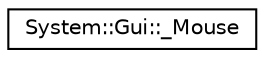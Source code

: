 digraph G
{
  edge [fontname="Helvetica",fontsize="10",labelfontname="Helvetica",labelfontsize="10"];
  node [fontname="Helvetica",fontsize="10",shape=record];
  rankdir="LR";
  Node1 [label="System::Gui::_Mouse",height=0.2,width=0.4,color="black", fillcolor="white", style="filled",URL="$class_system_1_1_gui_1_1___mouse.html"];
}
